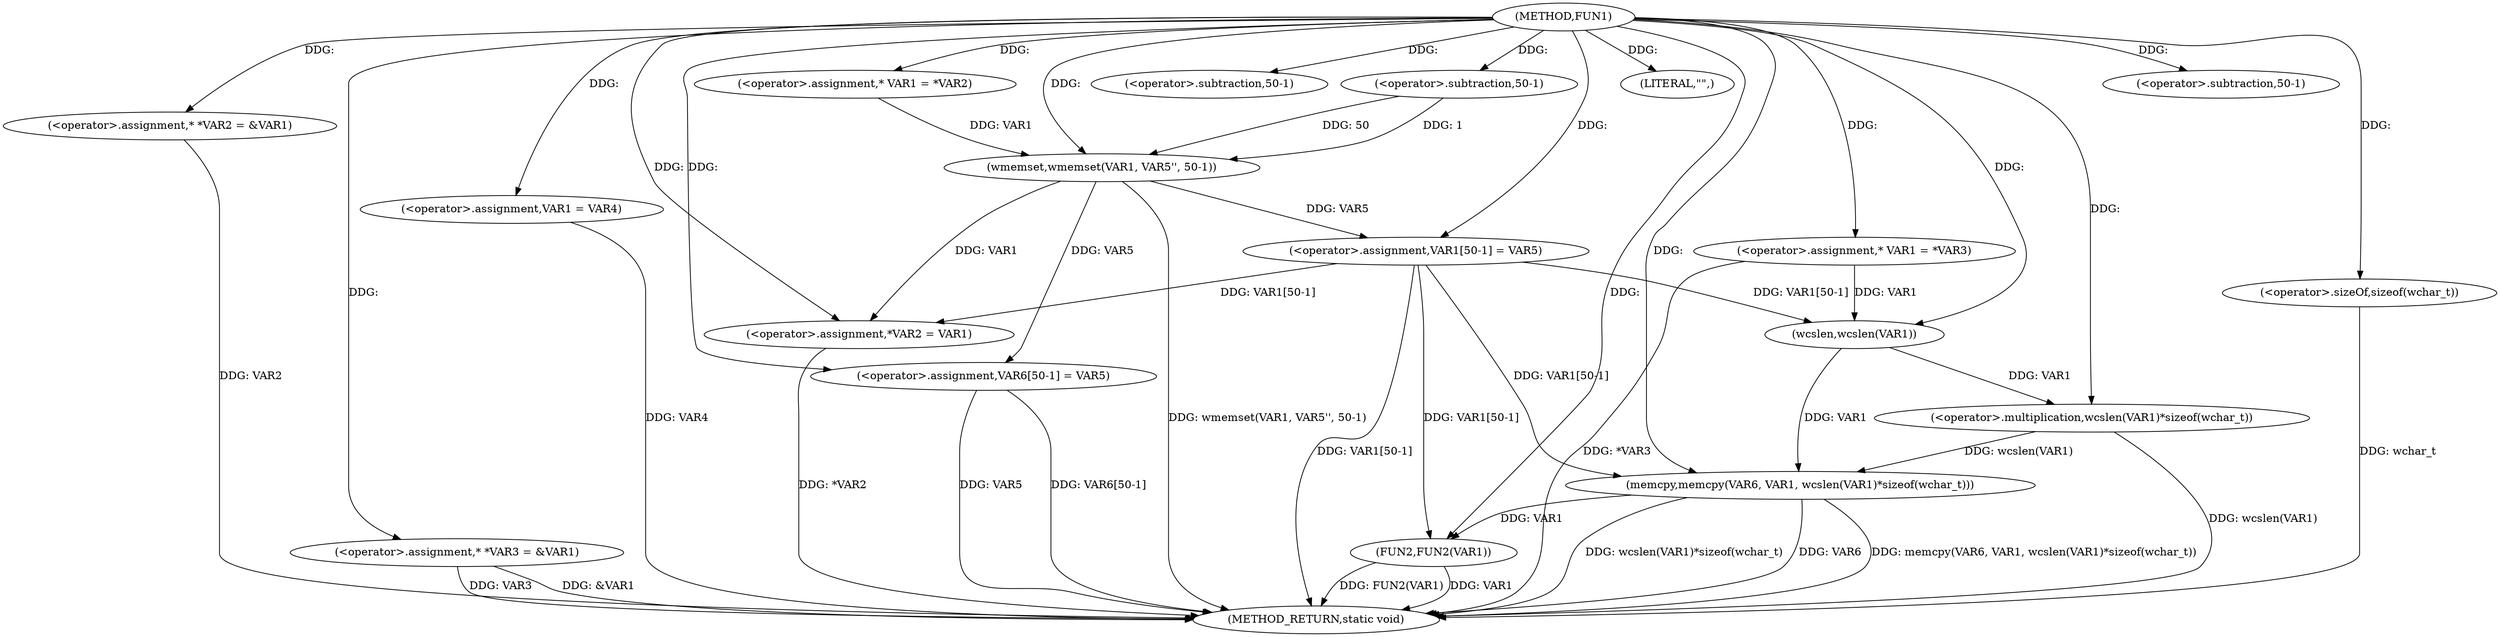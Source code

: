 digraph FUN1 {  
"1000100" [label = "(METHOD,FUN1)" ]
"1000165" [label = "(METHOD_RETURN,static void)" ]
"1000104" [label = "(<operator>.assignment,* *VAR2 = &VAR1)" ]
"1000109" [label = "(<operator>.assignment,* *VAR3 = &VAR1)" ]
"1000114" [label = "(<operator>.assignment,VAR1 = VAR4)" ]
"1000119" [label = "(<operator>.assignment,* VAR1 = *VAR2)" ]
"1000123" [label = "(wmemset,wmemset(VAR1, VAR5'', 50-1))" ]
"1000126" [label = "(<operator>.subtraction,50-1)" ]
"1000129" [label = "(<operator>.assignment,VAR1[50-1] = VAR5)" ]
"1000132" [label = "(<operator>.subtraction,50-1)" ]
"1000136" [label = "(<operator>.assignment,*VAR2 = VAR1)" ]
"1000142" [label = "(<operator>.assignment,* VAR1 = *VAR3)" ]
"1000147" [label = "(LITERAL,\"\",)" ]
"1000148" [label = "(memcpy,memcpy(VAR6, VAR1, wcslen(VAR1)*sizeof(wchar_t)))" ]
"1000151" [label = "(<operator>.multiplication,wcslen(VAR1)*sizeof(wchar_t))" ]
"1000152" [label = "(wcslen,wcslen(VAR1))" ]
"1000154" [label = "(<operator>.sizeOf,sizeof(wchar_t))" ]
"1000156" [label = "(<operator>.assignment,VAR6[50-1] = VAR5)" ]
"1000159" [label = "(<operator>.subtraction,50-1)" ]
"1000163" [label = "(FUN2,FUN2(VAR1))" ]
  "1000148" -> "1000165"  [ label = "DDG: wcslen(VAR1)*sizeof(wchar_t)"] 
  "1000156" -> "1000165"  [ label = "DDG: VAR6[50-1]"] 
  "1000104" -> "1000165"  [ label = "DDG: VAR2"] 
  "1000123" -> "1000165"  [ label = "DDG: wmemset(VAR1, VAR5'', 50-1)"] 
  "1000151" -> "1000165"  [ label = "DDG: wcslen(VAR1)"] 
  "1000109" -> "1000165"  [ label = "DDG: VAR3"] 
  "1000129" -> "1000165"  [ label = "DDG: VAR1[50-1]"] 
  "1000163" -> "1000165"  [ label = "DDG: VAR1"] 
  "1000154" -> "1000165"  [ label = "DDG: wchar_t"] 
  "1000142" -> "1000165"  [ label = "DDG: *VAR3"] 
  "1000148" -> "1000165"  [ label = "DDG: VAR6"] 
  "1000148" -> "1000165"  [ label = "DDG: memcpy(VAR6, VAR1, wcslen(VAR1)*sizeof(wchar_t))"] 
  "1000163" -> "1000165"  [ label = "DDG: FUN2(VAR1)"] 
  "1000156" -> "1000165"  [ label = "DDG: VAR5"] 
  "1000109" -> "1000165"  [ label = "DDG: &VAR1"] 
  "1000114" -> "1000165"  [ label = "DDG: VAR4"] 
  "1000136" -> "1000165"  [ label = "DDG: *VAR2"] 
  "1000100" -> "1000104"  [ label = "DDG: "] 
  "1000100" -> "1000109"  [ label = "DDG: "] 
  "1000100" -> "1000114"  [ label = "DDG: "] 
  "1000100" -> "1000119"  [ label = "DDG: "] 
  "1000119" -> "1000123"  [ label = "DDG: VAR1"] 
  "1000100" -> "1000123"  [ label = "DDG: "] 
  "1000126" -> "1000123"  [ label = "DDG: 50"] 
  "1000126" -> "1000123"  [ label = "DDG: 1"] 
  "1000100" -> "1000126"  [ label = "DDG: "] 
  "1000123" -> "1000129"  [ label = "DDG: VAR5"] 
  "1000100" -> "1000129"  [ label = "DDG: "] 
  "1000100" -> "1000132"  [ label = "DDG: "] 
  "1000129" -> "1000136"  [ label = "DDG: VAR1[50-1]"] 
  "1000123" -> "1000136"  [ label = "DDG: VAR1"] 
  "1000100" -> "1000136"  [ label = "DDG: "] 
  "1000100" -> "1000142"  [ label = "DDG: "] 
  "1000100" -> "1000147"  [ label = "DDG: "] 
  "1000100" -> "1000148"  [ label = "DDG: "] 
  "1000129" -> "1000148"  [ label = "DDG: VAR1[50-1]"] 
  "1000152" -> "1000148"  [ label = "DDG: VAR1"] 
  "1000151" -> "1000148"  [ label = "DDG: wcslen(VAR1)"] 
  "1000152" -> "1000151"  [ label = "DDG: VAR1"] 
  "1000129" -> "1000152"  [ label = "DDG: VAR1[50-1]"] 
  "1000142" -> "1000152"  [ label = "DDG: VAR1"] 
  "1000100" -> "1000152"  [ label = "DDG: "] 
  "1000100" -> "1000151"  [ label = "DDG: "] 
  "1000100" -> "1000154"  [ label = "DDG: "] 
  "1000100" -> "1000156"  [ label = "DDG: "] 
  "1000123" -> "1000156"  [ label = "DDG: VAR5"] 
  "1000100" -> "1000159"  [ label = "DDG: "] 
  "1000129" -> "1000163"  [ label = "DDG: VAR1[50-1]"] 
  "1000148" -> "1000163"  [ label = "DDG: VAR1"] 
  "1000100" -> "1000163"  [ label = "DDG: "] 
}
